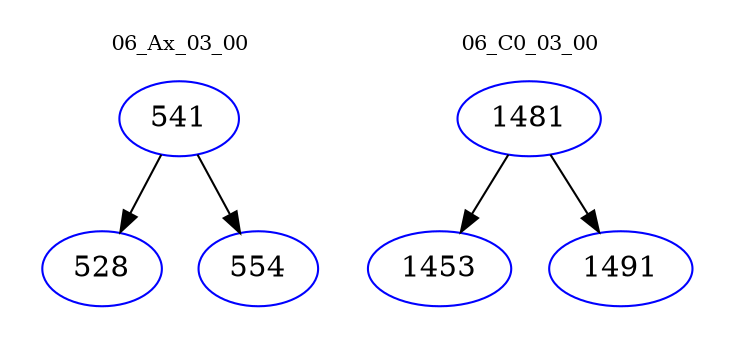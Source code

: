 digraph{
subgraph cluster_0 {
color = white
label = "06_Ax_03_00";
fontsize=10;
T0_541 [label="541", color="blue"]
T0_541 -> T0_528 [color="black"]
T0_528 [label="528", color="blue"]
T0_541 -> T0_554 [color="black"]
T0_554 [label="554", color="blue"]
}
subgraph cluster_1 {
color = white
label = "06_C0_03_00";
fontsize=10;
T1_1481 [label="1481", color="blue"]
T1_1481 -> T1_1453 [color="black"]
T1_1453 [label="1453", color="blue"]
T1_1481 -> T1_1491 [color="black"]
T1_1491 [label="1491", color="blue"]
}
}
